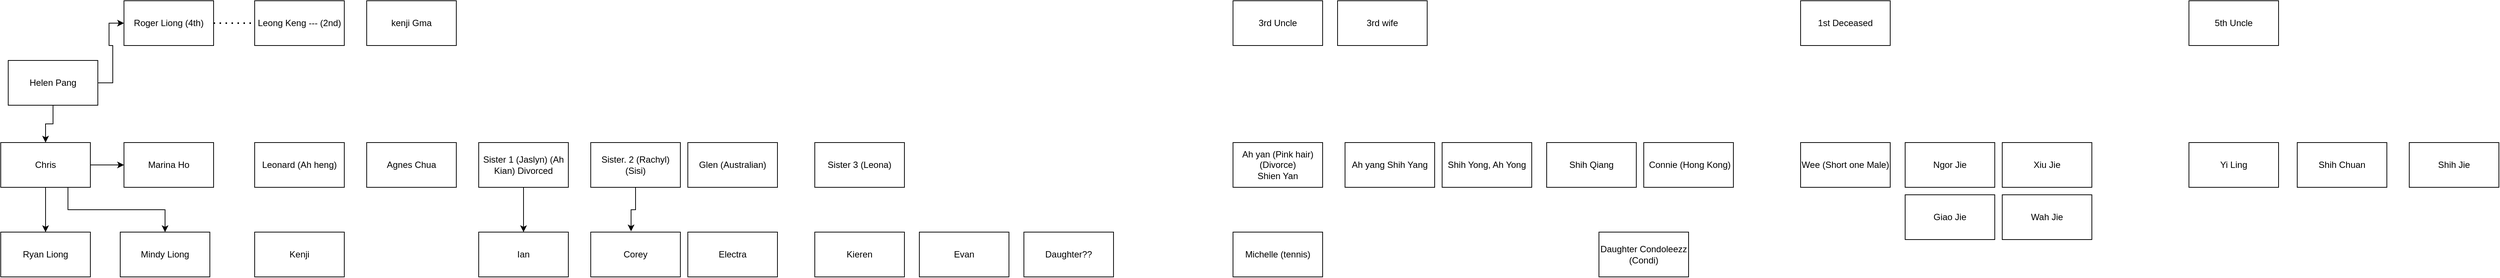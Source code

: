 <mxfile version="20.4.0" type="github">
  <diagram id="c3MBhsamdoNNhWPPPOBi" name="Page-1">
    <mxGraphModel dx="1480" dy="754" grid="1" gridSize="10" guides="1" tooltips="1" connect="1" arrows="1" fold="1" page="1" pageScale="1" pageWidth="850" pageHeight="1100" math="0" shadow="0">
      <root>
        <mxCell id="0" />
        <mxCell id="1" parent="0" />
        <mxCell id="e8DEwfpcFgEpc3TkqBYJ-7" style="edgeStyle=orthogonalEdgeStyle;rounded=0;orthogonalLoop=1;jettySize=auto;html=1;exitX=0.5;exitY=1;exitDx=0;exitDy=0;" edge="1" parent="1" source="e8DEwfpcFgEpc3TkqBYJ-1" target="e8DEwfpcFgEpc3TkqBYJ-3">
          <mxGeometry relative="1" as="geometry" />
        </mxCell>
        <mxCell id="e8DEwfpcFgEpc3TkqBYJ-11" style="edgeStyle=orthogonalEdgeStyle;rounded=0;orthogonalLoop=1;jettySize=auto;html=1;exitX=1;exitY=0.5;exitDx=0;exitDy=0;entryX=0;entryY=0.5;entryDx=0;entryDy=0;" edge="1" parent="1" source="e8DEwfpcFgEpc3TkqBYJ-1" target="e8DEwfpcFgEpc3TkqBYJ-2">
          <mxGeometry relative="1" as="geometry" />
        </mxCell>
        <mxCell id="e8DEwfpcFgEpc3TkqBYJ-1" value="Helen Pang" style="rounded=0;whiteSpace=wrap;html=1;" vertex="1" parent="1">
          <mxGeometry x="150" y="180" width="120" height="60" as="geometry" />
        </mxCell>
        <mxCell id="e8DEwfpcFgEpc3TkqBYJ-2" value="Roger Liong (4th)" style="rounded=0;whiteSpace=wrap;html=1;" vertex="1" parent="1">
          <mxGeometry x="305" y="100" width="120" height="60" as="geometry" />
        </mxCell>
        <mxCell id="e8DEwfpcFgEpc3TkqBYJ-8" style="edgeStyle=orthogonalEdgeStyle;rounded=0;orthogonalLoop=1;jettySize=auto;html=1;exitX=1;exitY=0.5;exitDx=0;exitDy=0;entryX=0;entryY=0.5;entryDx=0;entryDy=0;" edge="1" parent="1" source="e8DEwfpcFgEpc3TkqBYJ-3" target="e8DEwfpcFgEpc3TkqBYJ-4">
          <mxGeometry relative="1" as="geometry" />
        </mxCell>
        <mxCell id="e8DEwfpcFgEpc3TkqBYJ-9" style="edgeStyle=orthogonalEdgeStyle;rounded=0;orthogonalLoop=1;jettySize=auto;html=1;exitX=0.5;exitY=1;exitDx=0;exitDy=0;entryX=0.5;entryY=0;entryDx=0;entryDy=0;" edge="1" parent="1" source="e8DEwfpcFgEpc3TkqBYJ-3" target="e8DEwfpcFgEpc3TkqBYJ-5">
          <mxGeometry relative="1" as="geometry" />
        </mxCell>
        <mxCell id="e8DEwfpcFgEpc3TkqBYJ-10" style="edgeStyle=orthogonalEdgeStyle;rounded=0;orthogonalLoop=1;jettySize=auto;html=1;exitX=0.75;exitY=1;exitDx=0;exitDy=0;" edge="1" parent="1" source="e8DEwfpcFgEpc3TkqBYJ-3" target="e8DEwfpcFgEpc3TkqBYJ-6">
          <mxGeometry relative="1" as="geometry" />
        </mxCell>
        <mxCell id="e8DEwfpcFgEpc3TkqBYJ-3" value="Chris" style="rounded=0;whiteSpace=wrap;html=1;" vertex="1" parent="1">
          <mxGeometry x="140" y="290" width="120" height="60" as="geometry" />
        </mxCell>
        <mxCell id="e8DEwfpcFgEpc3TkqBYJ-4" value="Marina Ho" style="rounded=0;whiteSpace=wrap;html=1;" vertex="1" parent="1">
          <mxGeometry x="305" y="290" width="120" height="60" as="geometry" />
        </mxCell>
        <mxCell id="e8DEwfpcFgEpc3TkqBYJ-5" value="Ryan Liong" style="rounded=0;whiteSpace=wrap;html=1;" vertex="1" parent="1">
          <mxGeometry x="140" y="410" width="120" height="60" as="geometry" />
        </mxCell>
        <mxCell id="e8DEwfpcFgEpc3TkqBYJ-6" value="Mindy Liong" style="rounded=0;whiteSpace=wrap;html=1;" vertex="1" parent="1">
          <mxGeometry x="300" y="410" width="120" height="60" as="geometry" />
        </mxCell>
        <mxCell id="e8DEwfpcFgEpc3TkqBYJ-12" value="Leong Keng --- (2nd)" style="rounded=0;whiteSpace=wrap;html=1;" vertex="1" parent="1">
          <mxGeometry x="480" y="100" width="120" height="60" as="geometry" />
        </mxCell>
        <mxCell id="e8DEwfpcFgEpc3TkqBYJ-13" value="kenji Gma" style="rounded=0;whiteSpace=wrap;html=1;" vertex="1" parent="1">
          <mxGeometry x="630" y="100" width="120" height="60" as="geometry" />
        </mxCell>
        <mxCell id="e8DEwfpcFgEpc3TkqBYJ-14" value="Leonard (Ah heng)" style="rounded=0;whiteSpace=wrap;html=1;" vertex="1" parent="1">
          <mxGeometry x="480" y="290" width="120" height="60" as="geometry" />
        </mxCell>
        <mxCell id="e8DEwfpcFgEpc3TkqBYJ-27" style="edgeStyle=orthogonalEdgeStyle;rounded=0;orthogonalLoop=1;jettySize=auto;html=1;exitX=0.5;exitY=1;exitDx=0;exitDy=0;entryX=0.5;entryY=0;entryDx=0;entryDy=0;" edge="1" parent="1" source="e8DEwfpcFgEpc3TkqBYJ-15" target="e8DEwfpcFgEpc3TkqBYJ-23">
          <mxGeometry relative="1" as="geometry" />
        </mxCell>
        <mxCell id="e8DEwfpcFgEpc3TkqBYJ-15" value="Sister 1 (Jaslyn) (Ah Kian) Divorced" style="rounded=0;whiteSpace=wrap;html=1;" vertex="1" parent="1">
          <mxGeometry x="780" y="290" width="120" height="60" as="geometry" />
        </mxCell>
        <mxCell id="e8DEwfpcFgEpc3TkqBYJ-28" style="edgeStyle=orthogonalEdgeStyle;rounded=0;orthogonalLoop=1;jettySize=auto;html=1;exitX=0.5;exitY=1;exitDx=0;exitDy=0;entryX=0.45;entryY=-0.017;entryDx=0;entryDy=0;entryPerimeter=0;" edge="1" parent="1" source="e8DEwfpcFgEpc3TkqBYJ-16" target="e8DEwfpcFgEpc3TkqBYJ-24">
          <mxGeometry relative="1" as="geometry" />
        </mxCell>
        <mxCell id="e8DEwfpcFgEpc3TkqBYJ-16" value="Sister. 2 (Rachyl) (Sisi)" style="rounded=0;whiteSpace=wrap;html=1;" vertex="1" parent="1">
          <mxGeometry x="930" y="290" width="120" height="60" as="geometry" />
        </mxCell>
        <mxCell id="e8DEwfpcFgEpc3TkqBYJ-17" value="Sister 3 (Leona)" style="rounded=0;whiteSpace=wrap;html=1;" vertex="1" parent="1">
          <mxGeometry x="1230" y="290" width="120" height="60" as="geometry" />
        </mxCell>
        <mxCell id="e8DEwfpcFgEpc3TkqBYJ-19" value="" style="endArrow=none;dashed=1;html=1;dashPattern=1 3;strokeWidth=2;rounded=0;entryX=0;entryY=0.5;entryDx=0;entryDy=0;exitX=1;exitY=0.5;exitDx=0;exitDy=0;" edge="1" parent="1" source="e8DEwfpcFgEpc3TkqBYJ-2" target="e8DEwfpcFgEpc3TkqBYJ-12">
          <mxGeometry width="50" height="50" relative="1" as="geometry">
            <mxPoint x="390" y="310" as="sourcePoint" />
            <mxPoint x="470" y="150" as="targetPoint" />
          </mxGeometry>
        </mxCell>
        <mxCell id="e8DEwfpcFgEpc3TkqBYJ-20" value="Agnes Chua" style="rounded=0;whiteSpace=wrap;html=1;" vertex="1" parent="1">
          <mxGeometry x="630" y="290" width="120" height="60" as="geometry" />
        </mxCell>
        <mxCell id="e8DEwfpcFgEpc3TkqBYJ-22" value="Kenji" style="rounded=0;whiteSpace=wrap;html=1;" vertex="1" parent="1">
          <mxGeometry x="480" y="410" width="120" height="60" as="geometry" />
        </mxCell>
        <mxCell id="e8DEwfpcFgEpc3TkqBYJ-23" value="Ian" style="rounded=0;whiteSpace=wrap;html=1;" vertex="1" parent="1">
          <mxGeometry x="780" y="410" width="120" height="60" as="geometry" />
        </mxCell>
        <mxCell id="e8DEwfpcFgEpc3TkqBYJ-24" value="Corey" style="rounded=0;whiteSpace=wrap;html=1;" vertex="1" parent="1">
          <mxGeometry x="930" y="410" width="120" height="60" as="geometry" />
        </mxCell>
        <mxCell id="e8DEwfpcFgEpc3TkqBYJ-25" value="Glen (Australian)" style="rounded=0;whiteSpace=wrap;html=1;" vertex="1" parent="1">
          <mxGeometry x="1060" y="290" width="120" height="60" as="geometry" />
        </mxCell>
        <mxCell id="e8DEwfpcFgEpc3TkqBYJ-26" value="Electra" style="rounded=0;whiteSpace=wrap;html=1;" vertex="1" parent="1">
          <mxGeometry x="1060" y="410" width="120" height="60" as="geometry" />
        </mxCell>
        <mxCell id="e8DEwfpcFgEpc3TkqBYJ-29" value="Kieren" style="rounded=0;whiteSpace=wrap;html=1;" vertex="1" parent="1">
          <mxGeometry x="1230" y="410" width="120" height="60" as="geometry" />
        </mxCell>
        <mxCell id="e8DEwfpcFgEpc3TkqBYJ-30" value="Evan" style="rounded=0;whiteSpace=wrap;html=1;" vertex="1" parent="1">
          <mxGeometry x="1370" y="410" width="120" height="60" as="geometry" />
        </mxCell>
        <mxCell id="e8DEwfpcFgEpc3TkqBYJ-31" value="Daughter??" style="rounded=0;whiteSpace=wrap;html=1;" vertex="1" parent="1">
          <mxGeometry x="1510" y="410" width="120" height="60" as="geometry" />
        </mxCell>
        <mxCell id="e8DEwfpcFgEpc3TkqBYJ-32" value="3rd Uncle" style="rounded=0;whiteSpace=wrap;html=1;" vertex="1" parent="1">
          <mxGeometry x="1790" y="100" width="120" height="60" as="geometry" />
        </mxCell>
        <mxCell id="e8DEwfpcFgEpc3TkqBYJ-34" value="1st Deceased" style="rounded=0;whiteSpace=wrap;html=1;" vertex="1" parent="1">
          <mxGeometry x="2550" y="100" width="120" height="60" as="geometry" />
        </mxCell>
        <mxCell id="e8DEwfpcFgEpc3TkqBYJ-35" value="5th Uncle" style="rounded=0;whiteSpace=wrap;html=1;" vertex="1" parent="1">
          <mxGeometry x="3070" y="100" width="120" height="60" as="geometry" />
        </mxCell>
        <mxCell id="e8DEwfpcFgEpc3TkqBYJ-36" value="3rd wife" style="rounded=0;whiteSpace=wrap;html=1;" vertex="1" parent="1">
          <mxGeometry x="1930" y="100" width="120" height="60" as="geometry" />
        </mxCell>
        <mxCell id="e8DEwfpcFgEpc3TkqBYJ-37" value="Ah yan (Pink hair) (Divorce)&lt;br&gt;Shien Yan" style="rounded=0;whiteSpace=wrap;html=1;" vertex="1" parent="1">
          <mxGeometry x="1790" y="290" width="120" height="60" as="geometry" />
        </mxCell>
        <mxCell id="e8DEwfpcFgEpc3TkqBYJ-39" value="Michelle (tennis)" style="rounded=0;whiteSpace=wrap;html=1;" vertex="1" parent="1">
          <mxGeometry x="1790" y="410" width="120" height="60" as="geometry" />
        </mxCell>
        <mxCell id="e8DEwfpcFgEpc3TkqBYJ-40" value="Ah yang Shih Yang" style="rounded=0;whiteSpace=wrap;html=1;" vertex="1" parent="1">
          <mxGeometry x="1940" y="290" width="120" height="60" as="geometry" />
        </mxCell>
        <mxCell id="e8DEwfpcFgEpc3TkqBYJ-42" value="Shih Qiang" style="rounded=0;whiteSpace=wrap;html=1;" vertex="1" parent="1">
          <mxGeometry x="2210" y="290" width="120" height="60" as="geometry" />
        </mxCell>
        <mxCell id="e8DEwfpcFgEpc3TkqBYJ-43" value="&amp;nbsp;Connie (Hong Kong)" style="rounded=0;whiteSpace=wrap;html=1;" vertex="1" parent="1">
          <mxGeometry x="2340" y="290" width="120" height="60" as="geometry" />
        </mxCell>
        <mxCell id="e8DEwfpcFgEpc3TkqBYJ-44" value="Daughter Condoleezz (Condi)" style="rounded=0;whiteSpace=wrap;html=1;" vertex="1" parent="1">
          <mxGeometry x="2280" y="410" width="120" height="60" as="geometry" />
        </mxCell>
        <mxCell id="e8DEwfpcFgEpc3TkqBYJ-45" value="Yi Ling" style="rounded=0;whiteSpace=wrap;html=1;" vertex="1" parent="1">
          <mxGeometry x="3070" y="290" width="120" height="60" as="geometry" />
        </mxCell>
        <mxCell id="e8DEwfpcFgEpc3TkqBYJ-46" value="Shih Yong, Ah Yong" style="rounded=0;whiteSpace=wrap;html=1;" vertex="1" parent="1">
          <mxGeometry x="2070" y="290" width="120" height="60" as="geometry" />
        </mxCell>
        <mxCell id="e8DEwfpcFgEpc3TkqBYJ-47" value="Shih Chuan" style="rounded=0;whiteSpace=wrap;html=1;" vertex="1" parent="1">
          <mxGeometry x="3215" y="290" width="120" height="60" as="geometry" />
        </mxCell>
        <mxCell id="e8DEwfpcFgEpc3TkqBYJ-48" value="Shih Jie" style="rounded=0;whiteSpace=wrap;html=1;" vertex="1" parent="1">
          <mxGeometry x="3365" y="290" width="120" height="60" as="geometry" />
        </mxCell>
        <mxCell id="e8DEwfpcFgEpc3TkqBYJ-49" value="Wee (Short one Male)" style="rounded=0;whiteSpace=wrap;html=1;" vertex="1" parent="1">
          <mxGeometry x="2550" y="290" width="120" height="60" as="geometry" />
        </mxCell>
        <mxCell id="e8DEwfpcFgEpc3TkqBYJ-51" value="Ngor Jie" style="rounded=0;whiteSpace=wrap;html=1;" vertex="1" parent="1">
          <mxGeometry x="2690" y="290" width="120" height="60" as="geometry" />
        </mxCell>
        <mxCell id="e8DEwfpcFgEpc3TkqBYJ-52" value="Xiu Jie" style="rounded=0;whiteSpace=wrap;html=1;" vertex="1" parent="1">
          <mxGeometry x="2820" y="290" width="120" height="60" as="geometry" />
        </mxCell>
        <mxCell id="e8DEwfpcFgEpc3TkqBYJ-53" value="Giao Jie" style="rounded=0;whiteSpace=wrap;html=1;" vertex="1" parent="1">
          <mxGeometry x="2690" y="360" width="120" height="60" as="geometry" />
        </mxCell>
        <mxCell id="e8DEwfpcFgEpc3TkqBYJ-54" value="Wah Jie" style="rounded=0;whiteSpace=wrap;html=1;" vertex="1" parent="1">
          <mxGeometry x="2820" y="360" width="120" height="60" as="geometry" />
        </mxCell>
      </root>
    </mxGraphModel>
  </diagram>
</mxfile>
